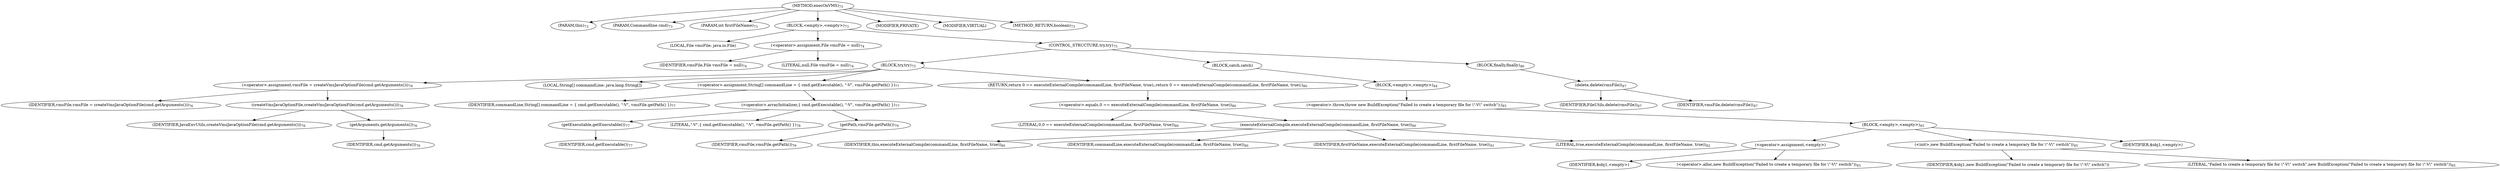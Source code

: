 digraph "execOnVMS" {  
"83" [label = <(METHOD,execOnVMS)<SUB>73</SUB>> ]
"16" [label = <(PARAM,this)<SUB>73</SUB>> ]
"84" [label = <(PARAM,Commandline cmd)<SUB>73</SUB>> ]
"85" [label = <(PARAM,int firstFileName)<SUB>73</SUB>> ]
"86" [label = <(BLOCK,&lt;empty&gt;,&lt;empty&gt;)<SUB>73</SUB>> ]
"87" [label = <(LOCAL,File vmsFile: java.io.File)> ]
"88" [label = <(&lt;operator&gt;.assignment,File vmsFile = null)<SUB>74</SUB>> ]
"89" [label = <(IDENTIFIER,vmsFile,File vmsFile = null)<SUB>74</SUB>> ]
"90" [label = <(LITERAL,null,File vmsFile = null)<SUB>74</SUB>> ]
"91" [label = <(CONTROL_STRUCTURE,try,try)<SUB>75</SUB>> ]
"92" [label = <(BLOCK,try,try)<SUB>75</SUB>> ]
"93" [label = <(&lt;operator&gt;.assignment,vmsFile = createVmsJavaOptionFile(cmd.getArguments()))<SUB>76</SUB>> ]
"94" [label = <(IDENTIFIER,vmsFile,vmsFile = createVmsJavaOptionFile(cmd.getArguments()))<SUB>76</SUB>> ]
"95" [label = <(createVmsJavaOptionFile,createVmsJavaOptionFile(cmd.getArguments()))<SUB>76</SUB>> ]
"96" [label = <(IDENTIFIER,JavaEnvUtils,createVmsJavaOptionFile(cmd.getArguments()))<SUB>76</SUB>> ]
"97" [label = <(getArguments,getArguments())<SUB>76</SUB>> ]
"98" [label = <(IDENTIFIER,cmd,getArguments())<SUB>76</SUB>> ]
"99" [label = <(LOCAL,String[] commandLine: java.lang.String[])> ]
"100" [label = <(&lt;operator&gt;.assignment,String[] commandLine = { cmd.getExecutable(), &quot;-V&quot;, vmsFile.getPath() })<SUB>77</SUB>> ]
"101" [label = <(IDENTIFIER,commandLine,String[] commandLine = { cmd.getExecutable(), &quot;-V&quot;, vmsFile.getPath() })<SUB>77</SUB>> ]
"102" [label = <(&lt;operator&gt;.arrayInitializer,{ cmd.getExecutable(), &quot;-V&quot;, vmsFile.getPath() })<SUB>77</SUB>> ]
"103" [label = <(getExecutable,getExecutable())<SUB>77</SUB>> ]
"104" [label = <(IDENTIFIER,cmd,getExecutable())<SUB>77</SUB>> ]
"105" [label = <(LITERAL,&quot;-V&quot;,{ cmd.getExecutable(), &quot;-V&quot;, vmsFile.getPath() })<SUB>78</SUB>> ]
"106" [label = <(getPath,vmsFile.getPath())<SUB>79</SUB>> ]
"107" [label = <(IDENTIFIER,vmsFile,vmsFile.getPath())<SUB>79</SUB>> ]
"108" [label = <(RETURN,return 0 == executeExternalCompile(commandLine, firstFileName, true);,return 0 == executeExternalCompile(commandLine, firstFileName, true);)<SUB>80</SUB>> ]
"109" [label = <(&lt;operator&gt;.equals,0 == executeExternalCompile(commandLine, firstFileName, true))<SUB>80</SUB>> ]
"110" [label = <(LITERAL,0,0 == executeExternalCompile(commandLine, firstFileName, true))<SUB>80</SUB>> ]
"111" [label = <(executeExternalCompile,executeExternalCompile(commandLine, firstFileName, true))<SUB>80</SUB>> ]
"15" [label = <(IDENTIFIER,this,executeExternalCompile(commandLine, firstFileName, true))<SUB>80</SUB>> ]
"112" [label = <(IDENTIFIER,commandLine,executeExternalCompile(commandLine, firstFileName, true))<SUB>80</SUB>> ]
"113" [label = <(IDENTIFIER,firstFileName,executeExternalCompile(commandLine, firstFileName, true))<SUB>81</SUB>> ]
"114" [label = <(LITERAL,true,executeExternalCompile(commandLine, firstFileName, true))<SUB>82</SUB>> ]
"115" [label = <(BLOCK,catch,catch)> ]
"116" [label = <(BLOCK,&lt;empty&gt;,&lt;empty&gt;)<SUB>84</SUB>> ]
"117" [label = <(&lt;operator&gt;.throw,throw new BuildException(&quot;Failed to create a temporary file for \&quot;-V\&quot; switch&quot;);)<SUB>85</SUB>> ]
"118" [label = <(BLOCK,&lt;empty&gt;,&lt;empty&gt;)<SUB>85</SUB>> ]
"119" [label = <(&lt;operator&gt;.assignment,&lt;empty&gt;)> ]
"120" [label = <(IDENTIFIER,$obj1,&lt;empty&gt;)> ]
"121" [label = <(&lt;operator&gt;.alloc,new BuildException(&quot;Failed to create a temporary file for \&quot;-V\&quot; switch&quot;))<SUB>85</SUB>> ]
"122" [label = <(&lt;init&gt;,new BuildException(&quot;Failed to create a temporary file for \&quot;-V\&quot; switch&quot;))<SUB>85</SUB>> ]
"123" [label = <(IDENTIFIER,$obj1,new BuildException(&quot;Failed to create a temporary file for \&quot;-V\&quot; switch&quot;))> ]
"124" [label = <(LITERAL,&quot;Failed to create a temporary file for \&quot;-V\&quot; switch&quot;,new BuildException(&quot;Failed to create a temporary file for \&quot;-V\&quot; switch&quot;))<SUB>85</SUB>> ]
"125" [label = <(IDENTIFIER,$obj1,&lt;empty&gt;)> ]
"126" [label = <(BLOCK,finally,finally)<SUB>86</SUB>> ]
"127" [label = <(delete,delete(vmsFile))<SUB>87</SUB>> ]
"128" [label = <(IDENTIFIER,FileUtils,delete(vmsFile))<SUB>87</SUB>> ]
"129" [label = <(IDENTIFIER,vmsFile,delete(vmsFile))<SUB>87</SUB>> ]
"130" [label = <(MODIFIER,PRIVATE)> ]
"131" [label = <(MODIFIER,VIRTUAL)> ]
"132" [label = <(METHOD_RETURN,boolean)<SUB>73</SUB>> ]
  "83" -> "16" 
  "83" -> "84" 
  "83" -> "85" 
  "83" -> "86" 
  "83" -> "130" 
  "83" -> "131" 
  "83" -> "132" 
  "86" -> "87" 
  "86" -> "88" 
  "86" -> "91" 
  "88" -> "89" 
  "88" -> "90" 
  "91" -> "92" 
  "91" -> "115" 
  "91" -> "126" 
  "92" -> "93" 
  "92" -> "99" 
  "92" -> "100" 
  "92" -> "108" 
  "93" -> "94" 
  "93" -> "95" 
  "95" -> "96" 
  "95" -> "97" 
  "97" -> "98" 
  "100" -> "101" 
  "100" -> "102" 
  "102" -> "103" 
  "102" -> "105" 
  "102" -> "106" 
  "103" -> "104" 
  "106" -> "107" 
  "108" -> "109" 
  "109" -> "110" 
  "109" -> "111" 
  "111" -> "15" 
  "111" -> "112" 
  "111" -> "113" 
  "111" -> "114" 
  "115" -> "116" 
  "116" -> "117" 
  "117" -> "118" 
  "118" -> "119" 
  "118" -> "122" 
  "118" -> "125" 
  "119" -> "120" 
  "119" -> "121" 
  "122" -> "123" 
  "122" -> "124" 
  "126" -> "127" 
  "127" -> "128" 
  "127" -> "129" 
}
